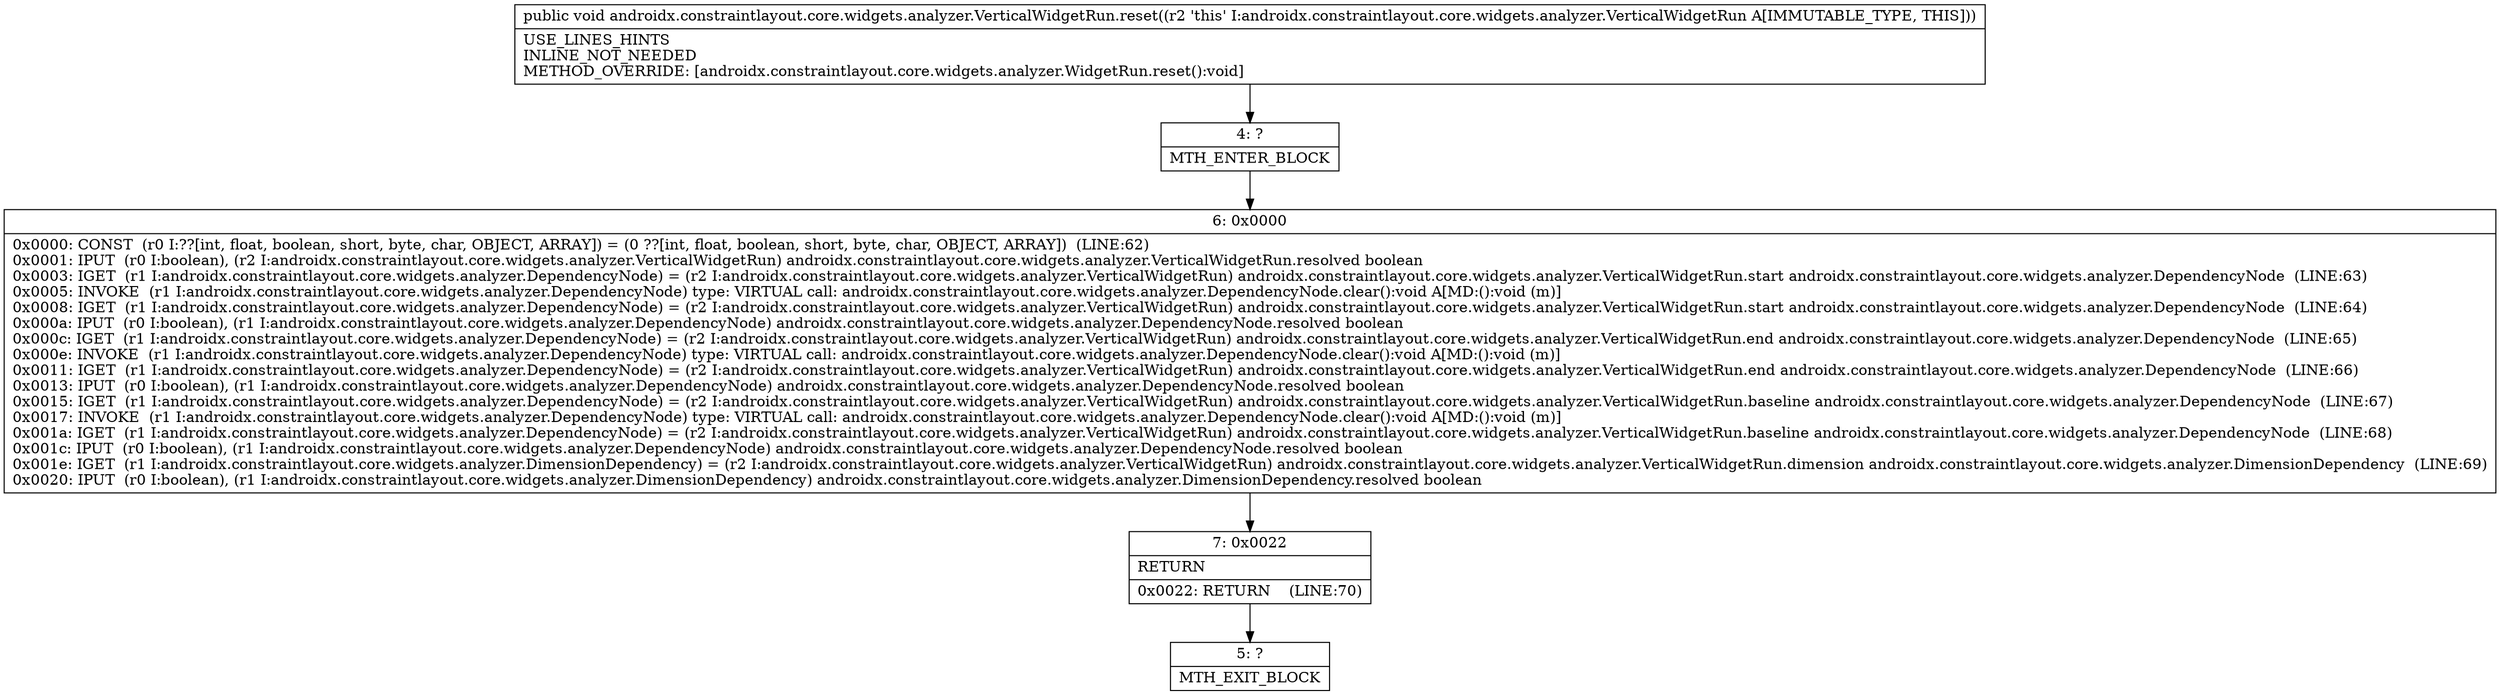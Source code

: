 digraph "CFG forandroidx.constraintlayout.core.widgets.analyzer.VerticalWidgetRun.reset()V" {
Node_4 [shape=record,label="{4\:\ ?|MTH_ENTER_BLOCK\l}"];
Node_6 [shape=record,label="{6\:\ 0x0000|0x0000: CONST  (r0 I:??[int, float, boolean, short, byte, char, OBJECT, ARRAY]) = (0 ??[int, float, boolean, short, byte, char, OBJECT, ARRAY])  (LINE:62)\l0x0001: IPUT  (r0 I:boolean), (r2 I:androidx.constraintlayout.core.widgets.analyzer.VerticalWidgetRun) androidx.constraintlayout.core.widgets.analyzer.VerticalWidgetRun.resolved boolean \l0x0003: IGET  (r1 I:androidx.constraintlayout.core.widgets.analyzer.DependencyNode) = (r2 I:androidx.constraintlayout.core.widgets.analyzer.VerticalWidgetRun) androidx.constraintlayout.core.widgets.analyzer.VerticalWidgetRun.start androidx.constraintlayout.core.widgets.analyzer.DependencyNode  (LINE:63)\l0x0005: INVOKE  (r1 I:androidx.constraintlayout.core.widgets.analyzer.DependencyNode) type: VIRTUAL call: androidx.constraintlayout.core.widgets.analyzer.DependencyNode.clear():void A[MD:():void (m)]\l0x0008: IGET  (r1 I:androidx.constraintlayout.core.widgets.analyzer.DependencyNode) = (r2 I:androidx.constraintlayout.core.widgets.analyzer.VerticalWidgetRun) androidx.constraintlayout.core.widgets.analyzer.VerticalWidgetRun.start androidx.constraintlayout.core.widgets.analyzer.DependencyNode  (LINE:64)\l0x000a: IPUT  (r0 I:boolean), (r1 I:androidx.constraintlayout.core.widgets.analyzer.DependencyNode) androidx.constraintlayout.core.widgets.analyzer.DependencyNode.resolved boolean \l0x000c: IGET  (r1 I:androidx.constraintlayout.core.widgets.analyzer.DependencyNode) = (r2 I:androidx.constraintlayout.core.widgets.analyzer.VerticalWidgetRun) androidx.constraintlayout.core.widgets.analyzer.VerticalWidgetRun.end androidx.constraintlayout.core.widgets.analyzer.DependencyNode  (LINE:65)\l0x000e: INVOKE  (r1 I:androidx.constraintlayout.core.widgets.analyzer.DependencyNode) type: VIRTUAL call: androidx.constraintlayout.core.widgets.analyzer.DependencyNode.clear():void A[MD:():void (m)]\l0x0011: IGET  (r1 I:androidx.constraintlayout.core.widgets.analyzer.DependencyNode) = (r2 I:androidx.constraintlayout.core.widgets.analyzer.VerticalWidgetRun) androidx.constraintlayout.core.widgets.analyzer.VerticalWidgetRun.end androidx.constraintlayout.core.widgets.analyzer.DependencyNode  (LINE:66)\l0x0013: IPUT  (r0 I:boolean), (r1 I:androidx.constraintlayout.core.widgets.analyzer.DependencyNode) androidx.constraintlayout.core.widgets.analyzer.DependencyNode.resolved boolean \l0x0015: IGET  (r1 I:androidx.constraintlayout.core.widgets.analyzer.DependencyNode) = (r2 I:androidx.constraintlayout.core.widgets.analyzer.VerticalWidgetRun) androidx.constraintlayout.core.widgets.analyzer.VerticalWidgetRun.baseline androidx.constraintlayout.core.widgets.analyzer.DependencyNode  (LINE:67)\l0x0017: INVOKE  (r1 I:androidx.constraintlayout.core.widgets.analyzer.DependencyNode) type: VIRTUAL call: androidx.constraintlayout.core.widgets.analyzer.DependencyNode.clear():void A[MD:():void (m)]\l0x001a: IGET  (r1 I:androidx.constraintlayout.core.widgets.analyzer.DependencyNode) = (r2 I:androidx.constraintlayout.core.widgets.analyzer.VerticalWidgetRun) androidx.constraintlayout.core.widgets.analyzer.VerticalWidgetRun.baseline androidx.constraintlayout.core.widgets.analyzer.DependencyNode  (LINE:68)\l0x001c: IPUT  (r0 I:boolean), (r1 I:androidx.constraintlayout.core.widgets.analyzer.DependencyNode) androidx.constraintlayout.core.widgets.analyzer.DependencyNode.resolved boolean \l0x001e: IGET  (r1 I:androidx.constraintlayout.core.widgets.analyzer.DimensionDependency) = (r2 I:androidx.constraintlayout.core.widgets.analyzer.VerticalWidgetRun) androidx.constraintlayout.core.widgets.analyzer.VerticalWidgetRun.dimension androidx.constraintlayout.core.widgets.analyzer.DimensionDependency  (LINE:69)\l0x0020: IPUT  (r0 I:boolean), (r1 I:androidx.constraintlayout.core.widgets.analyzer.DimensionDependency) androidx.constraintlayout.core.widgets.analyzer.DimensionDependency.resolved boolean \l}"];
Node_7 [shape=record,label="{7\:\ 0x0022|RETURN\l|0x0022: RETURN    (LINE:70)\l}"];
Node_5 [shape=record,label="{5\:\ ?|MTH_EXIT_BLOCK\l}"];
MethodNode[shape=record,label="{public void androidx.constraintlayout.core.widgets.analyzer.VerticalWidgetRun.reset((r2 'this' I:androidx.constraintlayout.core.widgets.analyzer.VerticalWidgetRun A[IMMUTABLE_TYPE, THIS]))  | USE_LINES_HINTS\lINLINE_NOT_NEEDED\lMETHOD_OVERRIDE: [androidx.constraintlayout.core.widgets.analyzer.WidgetRun.reset():void]\l}"];
MethodNode -> Node_4;Node_4 -> Node_6;
Node_6 -> Node_7;
Node_7 -> Node_5;
}

